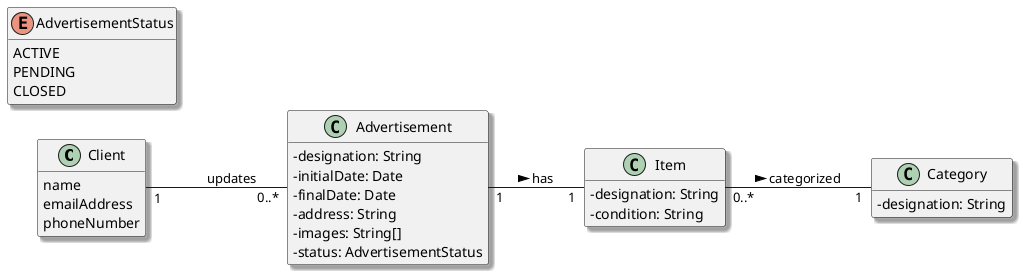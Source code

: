 @startuml
skinparam monochrome false
skinparam packageStyle rectangle
skinparam shadowing true
left to right direction
skinparam classAttributeIconSize 0
hide methods

class Client {
    name
    emailAddress
    phoneNumber
}

class Category {
    - designation: String
}

class Item {
    - designation: String
    - condition: String
}

class Advertisement {
    - designation: String
    - initialDate: Date
    - finalDate: Date
    - address: String
    - images: String[]
    - status: AdvertisementStatus
}

enum AdvertisementStatus {
    ACTIVE
    PENDING
    CLOSED
}

' --- Associações ---
Client "1" -- "0..*" Advertisement : updates
Advertisement "1" -- "1" Item : has >
Item "0..*" -- "1" Category: categorized >
@enduml